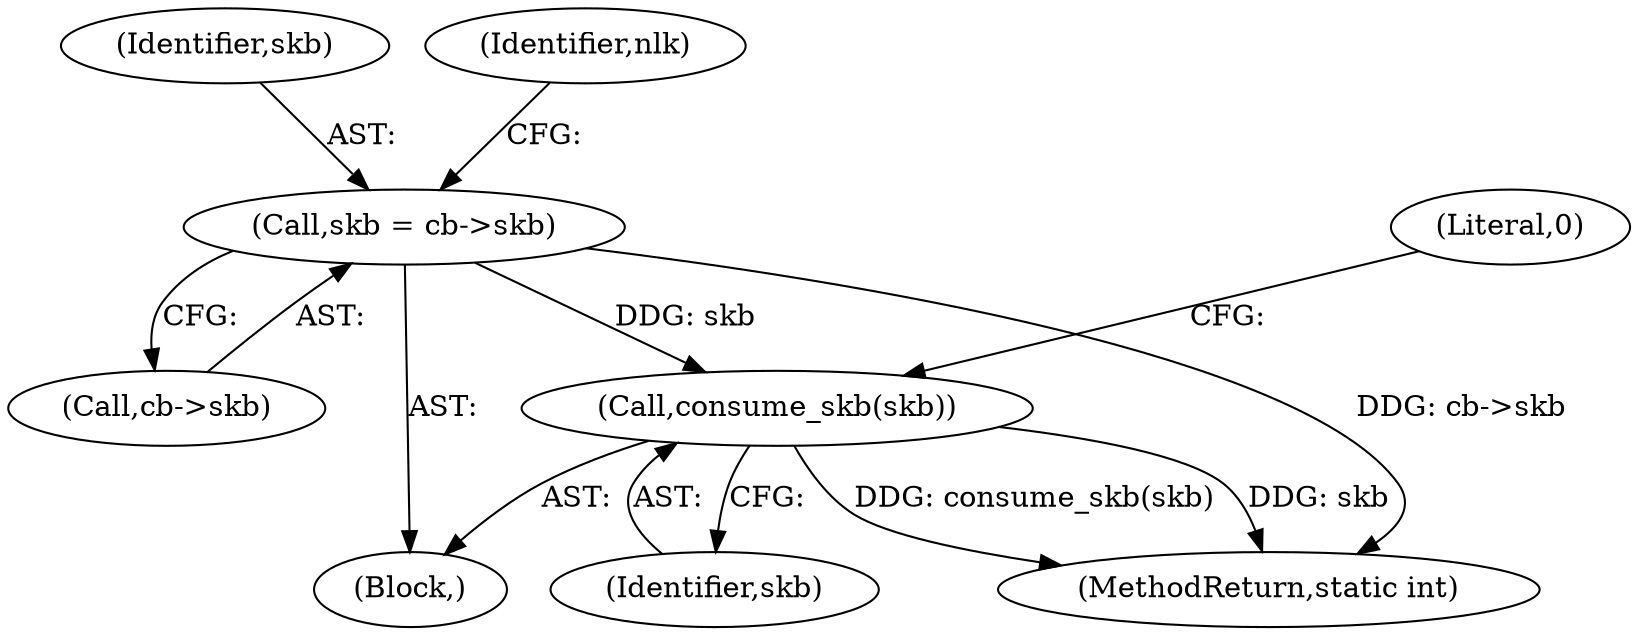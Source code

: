 digraph "0_linux_92964c79b357efd980812c4de5c1fd2ec8bb5520@pointer" {
"1000297" [label="(Call,consume_skb(skb))"];
"1000286" [label="(Call,skb = cb->skb)"];
"1000288" [label="(Call,cb->skb)"];
"1000298" [label="(Identifier,skb)"];
"1000297" [label="(Call,consume_skb(skb))"];
"1000286" [label="(Call,skb = cb->skb)"];
"1000287" [label="(Identifier,skb)"];
"1000293" [label="(Identifier,nlk)"];
"1000104" [label="(Block,)"];
"1000310" [label="(MethodReturn,static int)"];
"1000300" [label="(Literal,0)"];
"1000297" -> "1000104"  [label="AST: "];
"1000297" -> "1000298"  [label="CFG: "];
"1000298" -> "1000297"  [label="AST: "];
"1000300" -> "1000297"  [label="CFG: "];
"1000297" -> "1000310"  [label="DDG: skb"];
"1000297" -> "1000310"  [label="DDG: consume_skb(skb)"];
"1000286" -> "1000297"  [label="DDG: skb"];
"1000286" -> "1000104"  [label="AST: "];
"1000286" -> "1000288"  [label="CFG: "];
"1000287" -> "1000286"  [label="AST: "];
"1000288" -> "1000286"  [label="AST: "];
"1000293" -> "1000286"  [label="CFG: "];
"1000286" -> "1000310"  [label="DDG: cb->skb"];
}

